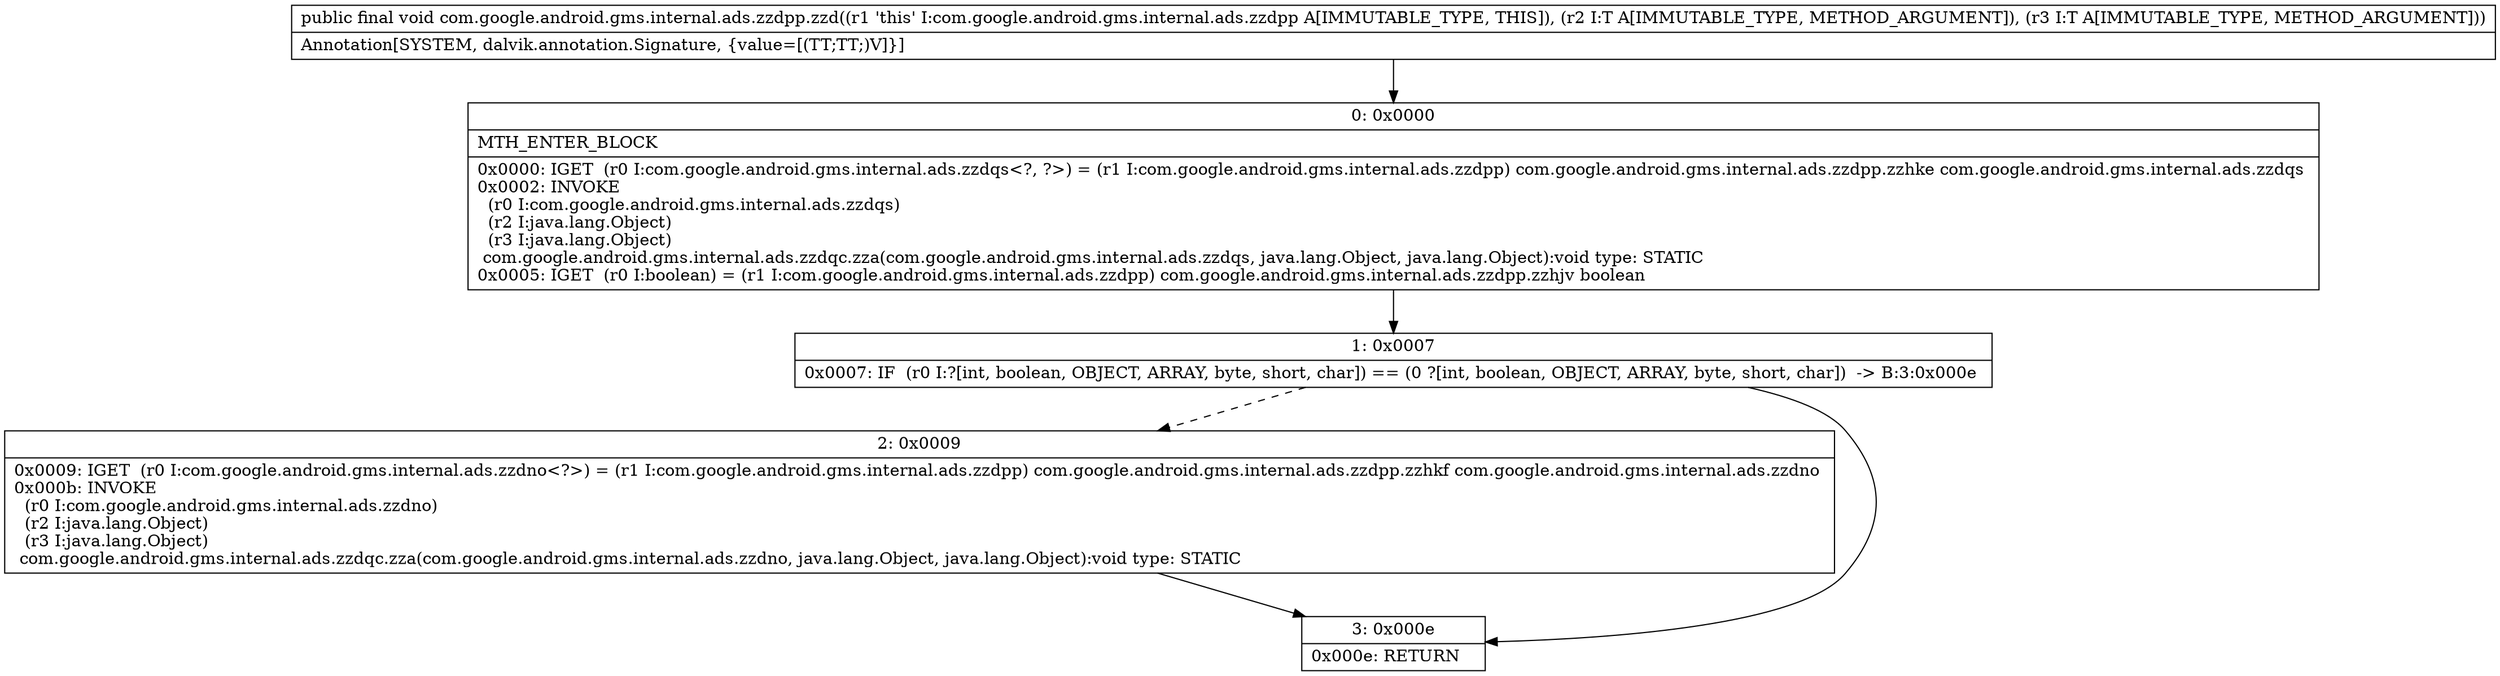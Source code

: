 digraph "CFG forcom.google.android.gms.internal.ads.zzdpp.zzd(Ljava\/lang\/Object;Ljava\/lang\/Object;)V" {
Node_0 [shape=record,label="{0\:\ 0x0000|MTH_ENTER_BLOCK\l|0x0000: IGET  (r0 I:com.google.android.gms.internal.ads.zzdqs\<?, ?\>) = (r1 I:com.google.android.gms.internal.ads.zzdpp) com.google.android.gms.internal.ads.zzdpp.zzhke com.google.android.gms.internal.ads.zzdqs \l0x0002: INVOKE  \l  (r0 I:com.google.android.gms.internal.ads.zzdqs)\l  (r2 I:java.lang.Object)\l  (r3 I:java.lang.Object)\l com.google.android.gms.internal.ads.zzdqc.zza(com.google.android.gms.internal.ads.zzdqs, java.lang.Object, java.lang.Object):void type: STATIC \l0x0005: IGET  (r0 I:boolean) = (r1 I:com.google.android.gms.internal.ads.zzdpp) com.google.android.gms.internal.ads.zzdpp.zzhjv boolean \l}"];
Node_1 [shape=record,label="{1\:\ 0x0007|0x0007: IF  (r0 I:?[int, boolean, OBJECT, ARRAY, byte, short, char]) == (0 ?[int, boolean, OBJECT, ARRAY, byte, short, char])  \-\> B:3:0x000e \l}"];
Node_2 [shape=record,label="{2\:\ 0x0009|0x0009: IGET  (r0 I:com.google.android.gms.internal.ads.zzdno\<?\>) = (r1 I:com.google.android.gms.internal.ads.zzdpp) com.google.android.gms.internal.ads.zzdpp.zzhkf com.google.android.gms.internal.ads.zzdno \l0x000b: INVOKE  \l  (r0 I:com.google.android.gms.internal.ads.zzdno)\l  (r2 I:java.lang.Object)\l  (r3 I:java.lang.Object)\l com.google.android.gms.internal.ads.zzdqc.zza(com.google.android.gms.internal.ads.zzdno, java.lang.Object, java.lang.Object):void type: STATIC \l}"];
Node_3 [shape=record,label="{3\:\ 0x000e|0x000e: RETURN   \l}"];
MethodNode[shape=record,label="{public final void com.google.android.gms.internal.ads.zzdpp.zzd((r1 'this' I:com.google.android.gms.internal.ads.zzdpp A[IMMUTABLE_TYPE, THIS]), (r2 I:T A[IMMUTABLE_TYPE, METHOD_ARGUMENT]), (r3 I:T A[IMMUTABLE_TYPE, METHOD_ARGUMENT]))  | Annotation[SYSTEM, dalvik.annotation.Signature, \{value=[(TT;TT;)V]\}]\l}"];
MethodNode -> Node_0;
Node_0 -> Node_1;
Node_1 -> Node_2[style=dashed];
Node_1 -> Node_3;
Node_2 -> Node_3;
}

